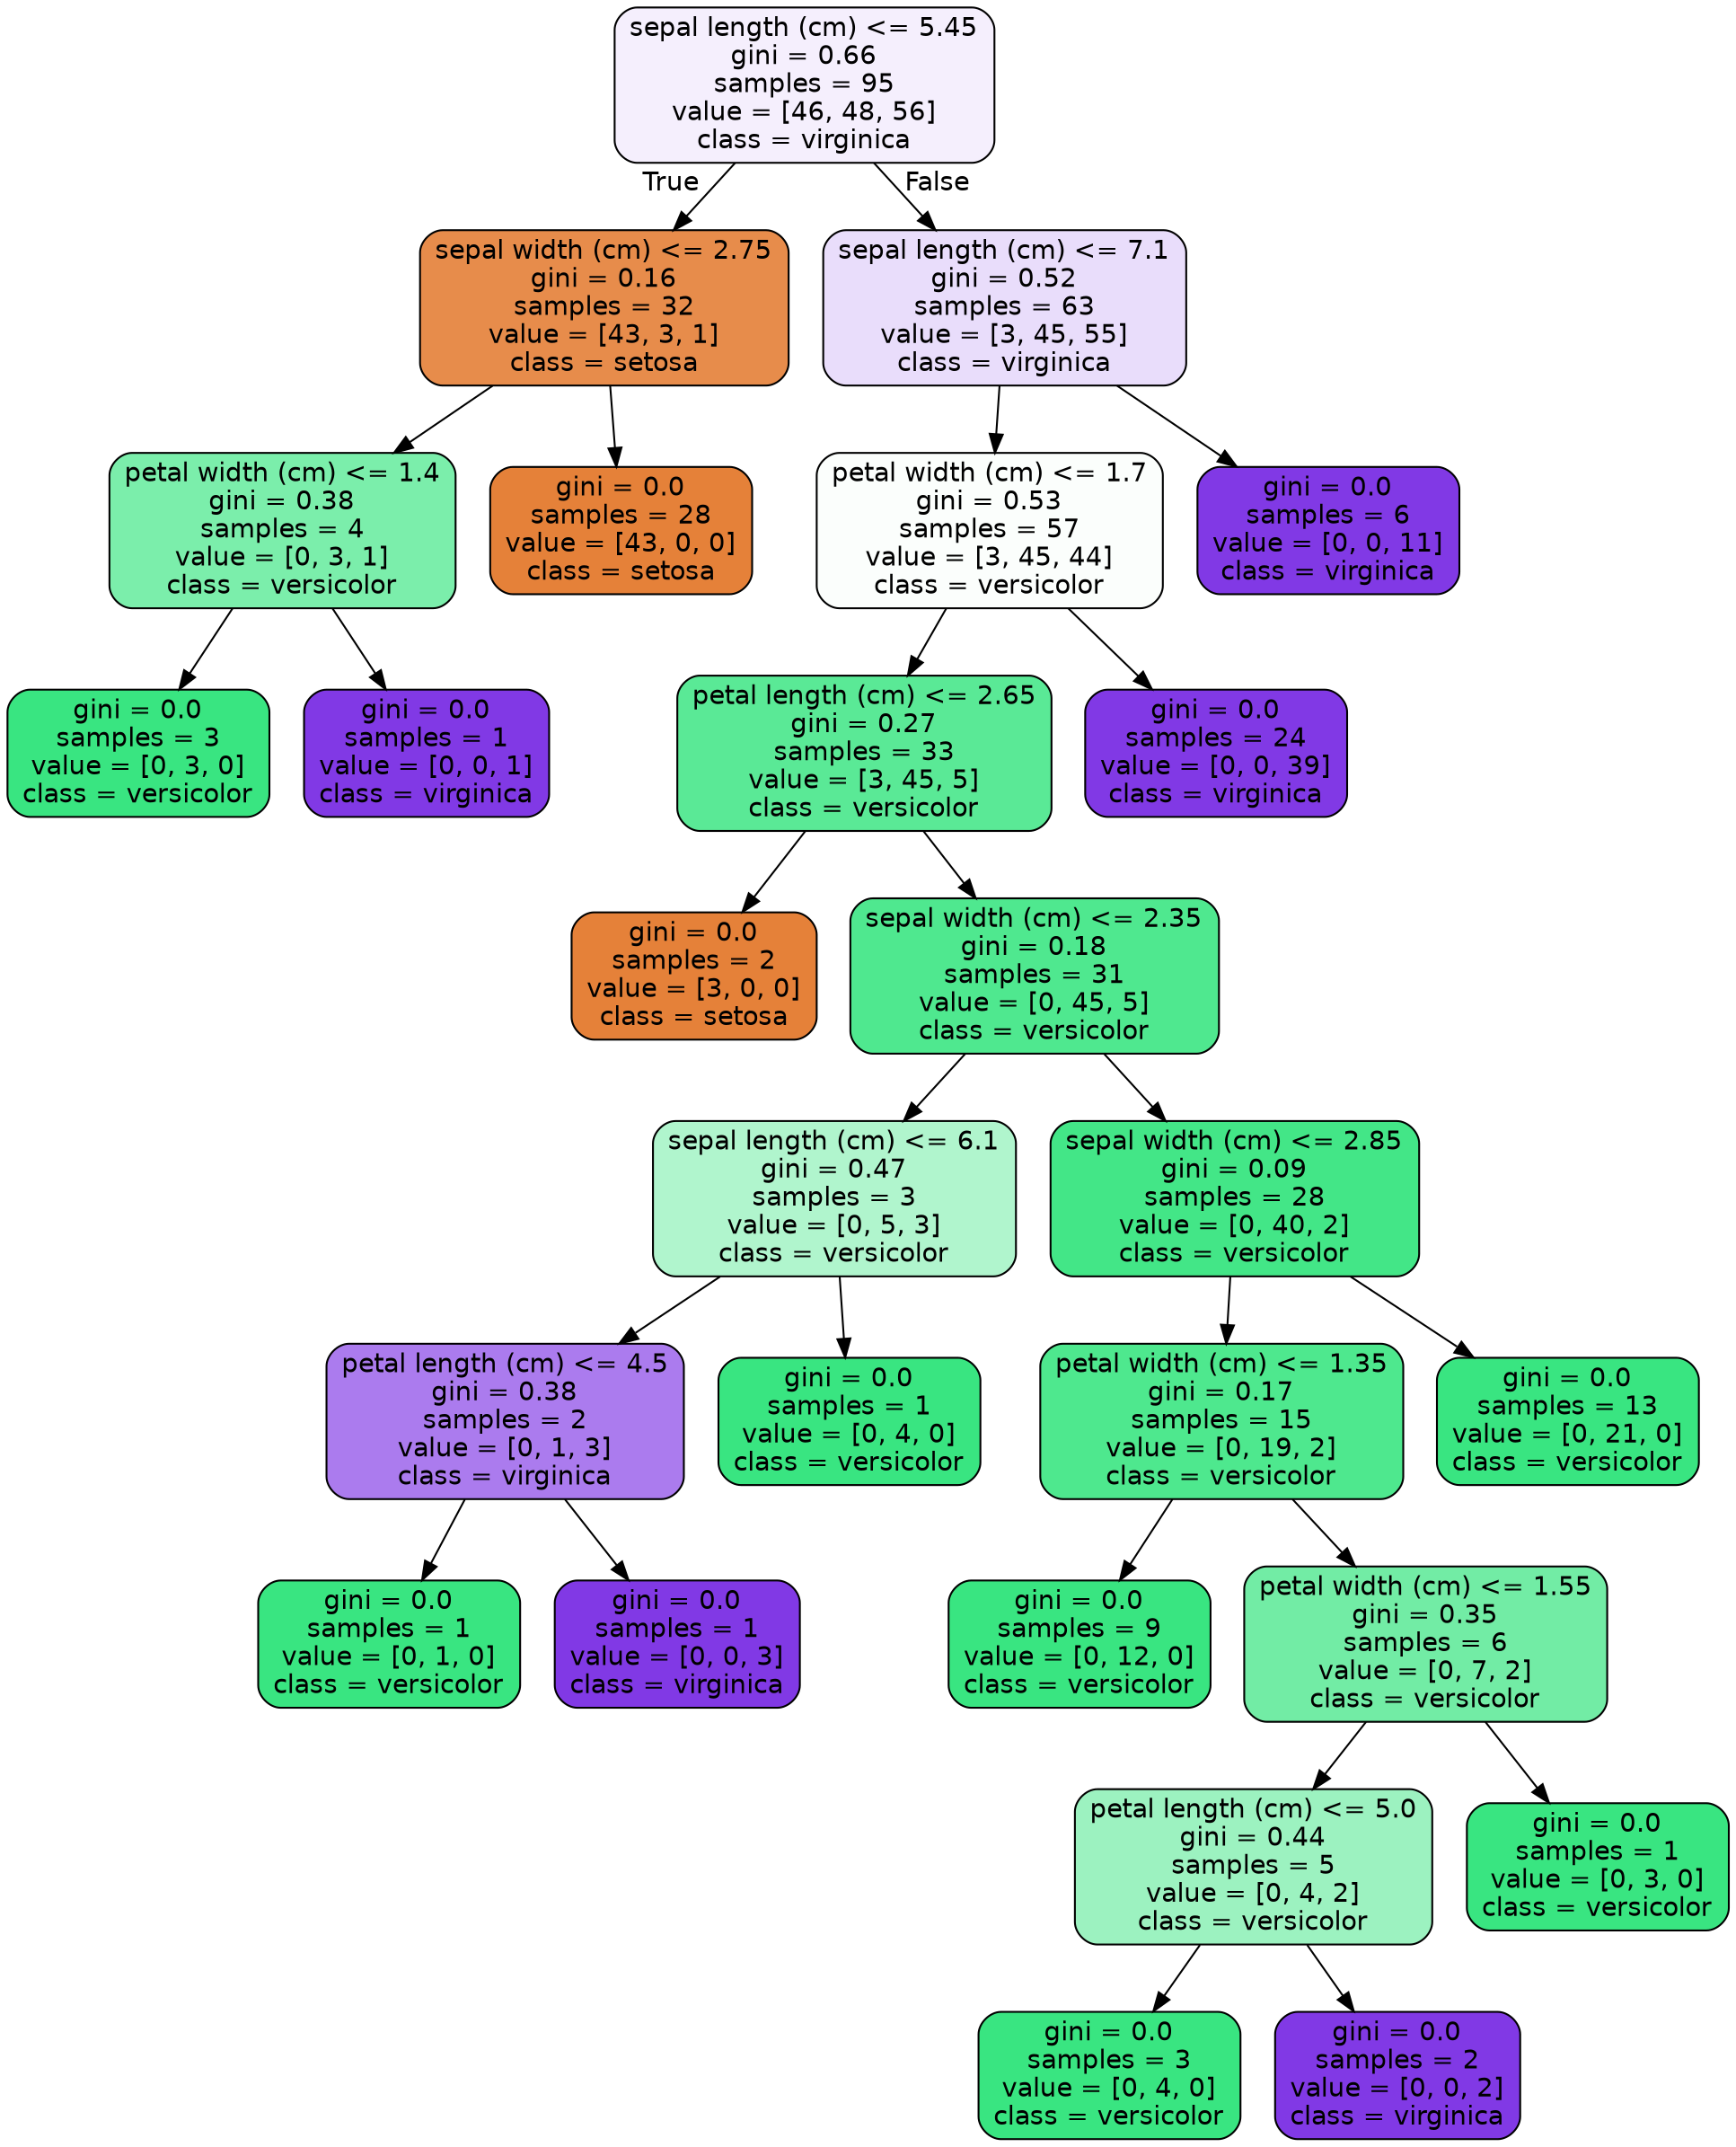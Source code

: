 digraph Tree {
node [shape=box, style="filled, rounded", color="black", fontname="helvetica"] ;
edge [fontname="helvetica"] ;
0 [label="sepal length (cm) <= 5.45\ngini = 0.66\nsamples = 95\nvalue = [46, 48, 56]\nclass = virginica", fillcolor="#f5effd"] ;
1 [label="sepal width (cm) <= 2.75\ngini = 0.16\nsamples = 32\nvalue = [43, 3, 1]\nclass = setosa", fillcolor="#e78c4b"] ;
0 -> 1 [labeldistance=2.5, labelangle=45, headlabel="True"] ;
2 [label="petal width (cm) <= 1.4\ngini = 0.38\nsamples = 4\nvalue = [0, 3, 1]\nclass = versicolor", fillcolor="#7beeab"] ;
1 -> 2 ;
3 [label="gini = 0.0\nsamples = 3\nvalue = [0, 3, 0]\nclass = versicolor", fillcolor="#39e581"] ;
2 -> 3 ;
4 [label="gini = 0.0\nsamples = 1\nvalue = [0, 0, 1]\nclass = virginica", fillcolor="#8139e5"] ;
2 -> 4 ;
5 [label="gini = 0.0\nsamples = 28\nvalue = [43, 0, 0]\nclass = setosa", fillcolor="#e58139"] ;
1 -> 5 ;
6 [label="sepal length (cm) <= 7.1\ngini = 0.52\nsamples = 63\nvalue = [3, 45, 55]\nclass = virginica", fillcolor="#e9ddfb"] ;
0 -> 6 [labeldistance=2.5, labelangle=-45, headlabel="False"] ;
7 [label="petal width (cm) <= 1.7\ngini = 0.53\nsamples = 57\nvalue = [3, 45, 44]\nclass = versicolor", fillcolor="#fbfefc"] ;
6 -> 7 ;
8 [label="petal length (cm) <= 2.65\ngini = 0.27\nsamples = 33\nvalue = [3, 45, 5]\nclass = versicolor", fillcolor="#5ae996"] ;
7 -> 8 ;
9 [label="gini = 0.0\nsamples = 2\nvalue = [3, 0, 0]\nclass = setosa", fillcolor="#e58139"] ;
8 -> 9 ;
10 [label="sepal width (cm) <= 2.35\ngini = 0.18\nsamples = 31\nvalue = [0, 45, 5]\nclass = versicolor", fillcolor="#4fe88f"] ;
8 -> 10 ;
11 [label="sepal length (cm) <= 6.1\ngini = 0.47\nsamples = 3\nvalue = [0, 5, 3]\nclass = versicolor", fillcolor="#b0f5cd"] ;
10 -> 11 ;
12 [label="petal length (cm) <= 4.5\ngini = 0.38\nsamples = 2\nvalue = [0, 1, 3]\nclass = virginica", fillcolor="#ab7bee"] ;
11 -> 12 ;
13 [label="gini = 0.0\nsamples = 1\nvalue = [0, 1, 0]\nclass = versicolor", fillcolor="#39e581"] ;
12 -> 13 ;
14 [label="gini = 0.0\nsamples = 1\nvalue = [0, 0, 3]\nclass = virginica", fillcolor="#8139e5"] ;
12 -> 14 ;
15 [label="gini = 0.0\nsamples = 1\nvalue = [0, 4, 0]\nclass = versicolor", fillcolor="#39e581"] ;
11 -> 15 ;
16 [label="sepal width (cm) <= 2.85\ngini = 0.09\nsamples = 28\nvalue = [0, 40, 2]\nclass = versicolor", fillcolor="#43e687"] ;
10 -> 16 ;
17 [label="petal width (cm) <= 1.35\ngini = 0.17\nsamples = 15\nvalue = [0, 19, 2]\nclass = versicolor", fillcolor="#4ee88e"] ;
16 -> 17 ;
18 [label="gini = 0.0\nsamples = 9\nvalue = [0, 12, 0]\nclass = versicolor", fillcolor="#39e581"] ;
17 -> 18 ;
19 [label="petal width (cm) <= 1.55\ngini = 0.35\nsamples = 6\nvalue = [0, 7, 2]\nclass = versicolor", fillcolor="#72eca5"] ;
17 -> 19 ;
20 [label="petal length (cm) <= 5.0\ngini = 0.44\nsamples = 5\nvalue = [0, 4, 2]\nclass = versicolor", fillcolor="#9cf2c0"] ;
19 -> 20 ;
21 [label="gini = 0.0\nsamples = 3\nvalue = [0, 4, 0]\nclass = versicolor", fillcolor="#39e581"] ;
20 -> 21 ;
22 [label="gini = 0.0\nsamples = 2\nvalue = [0, 0, 2]\nclass = virginica", fillcolor="#8139e5"] ;
20 -> 22 ;
23 [label="gini = 0.0\nsamples = 1\nvalue = [0, 3, 0]\nclass = versicolor", fillcolor="#39e581"] ;
19 -> 23 ;
24 [label="gini = 0.0\nsamples = 13\nvalue = [0, 21, 0]\nclass = versicolor", fillcolor="#39e581"] ;
16 -> 24 ;
25 [label="gini = 0.0\nsamples = 24\nvalue = [0, 0, 39]\nclass = virginica", fillcolor="#8139e5"] ;
7 -> 25 ;
26 [label="gini = 0.0\nsamples = 6\nvalue = [0, 0, 11]\nclass = virginica", fillcolor="#8139e5"] ;
6 -> 26 ;
}